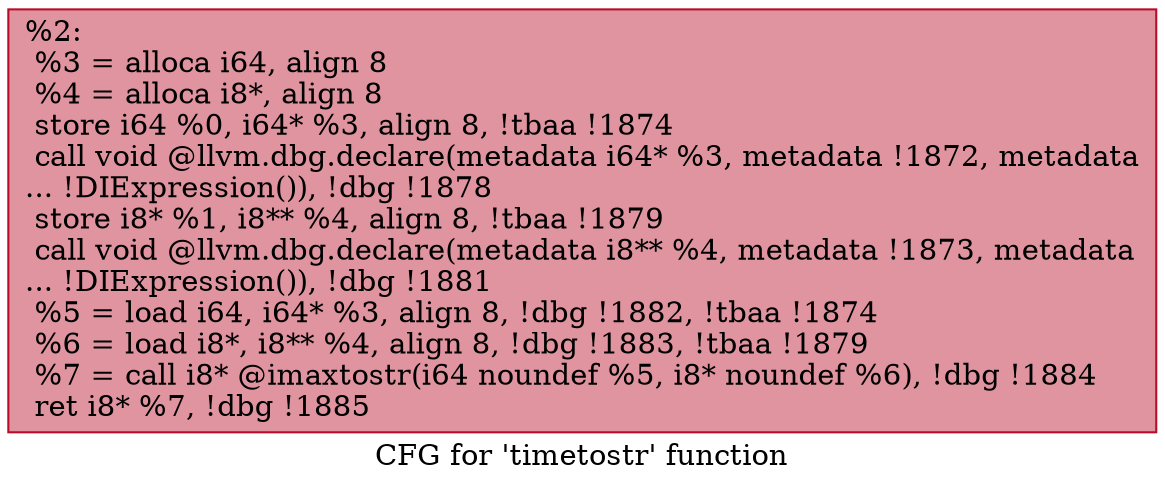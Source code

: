 digraph "CFG for 'timetostr' function" {
	label="CFG for 'timetostr' function";

	Node0x8c29e0 [shape=record,color="#b70d28ff", style=filled, fillcolor="#b70d2870",label="{%2:\l  %3 = alloca i64, align 8\l  %4 = alloca i8*, align 8\l  store i64 %0, i64* %3, align 8, !tbaa !1874\l  call void @llvm.dbg.declare(metadata i64* %3, metadata !1872, metadata\l... !DIExpression()), !dbg !1878\l  store i8* %1, i8** %4, align 8, !tbaa !1879\l  call void @llvm.dbg.declare(metadata i8** %4, metadata !1873, metadata\l... !DIExpression()), !dbg !1881\l  %5 = load i64, i64* %3, align 8, !dbg !1882, !tbaa !1874\l  %6 = load i8*, i8** %4, align 8, !dbg !1883, !tbaa !1879\l  %7 = call i8* @imaxtostr(i64 noundef %5, i8* noundef %6), !dbg !1884\l  ret i8* %7, !dbg !1885\l}"];
}
